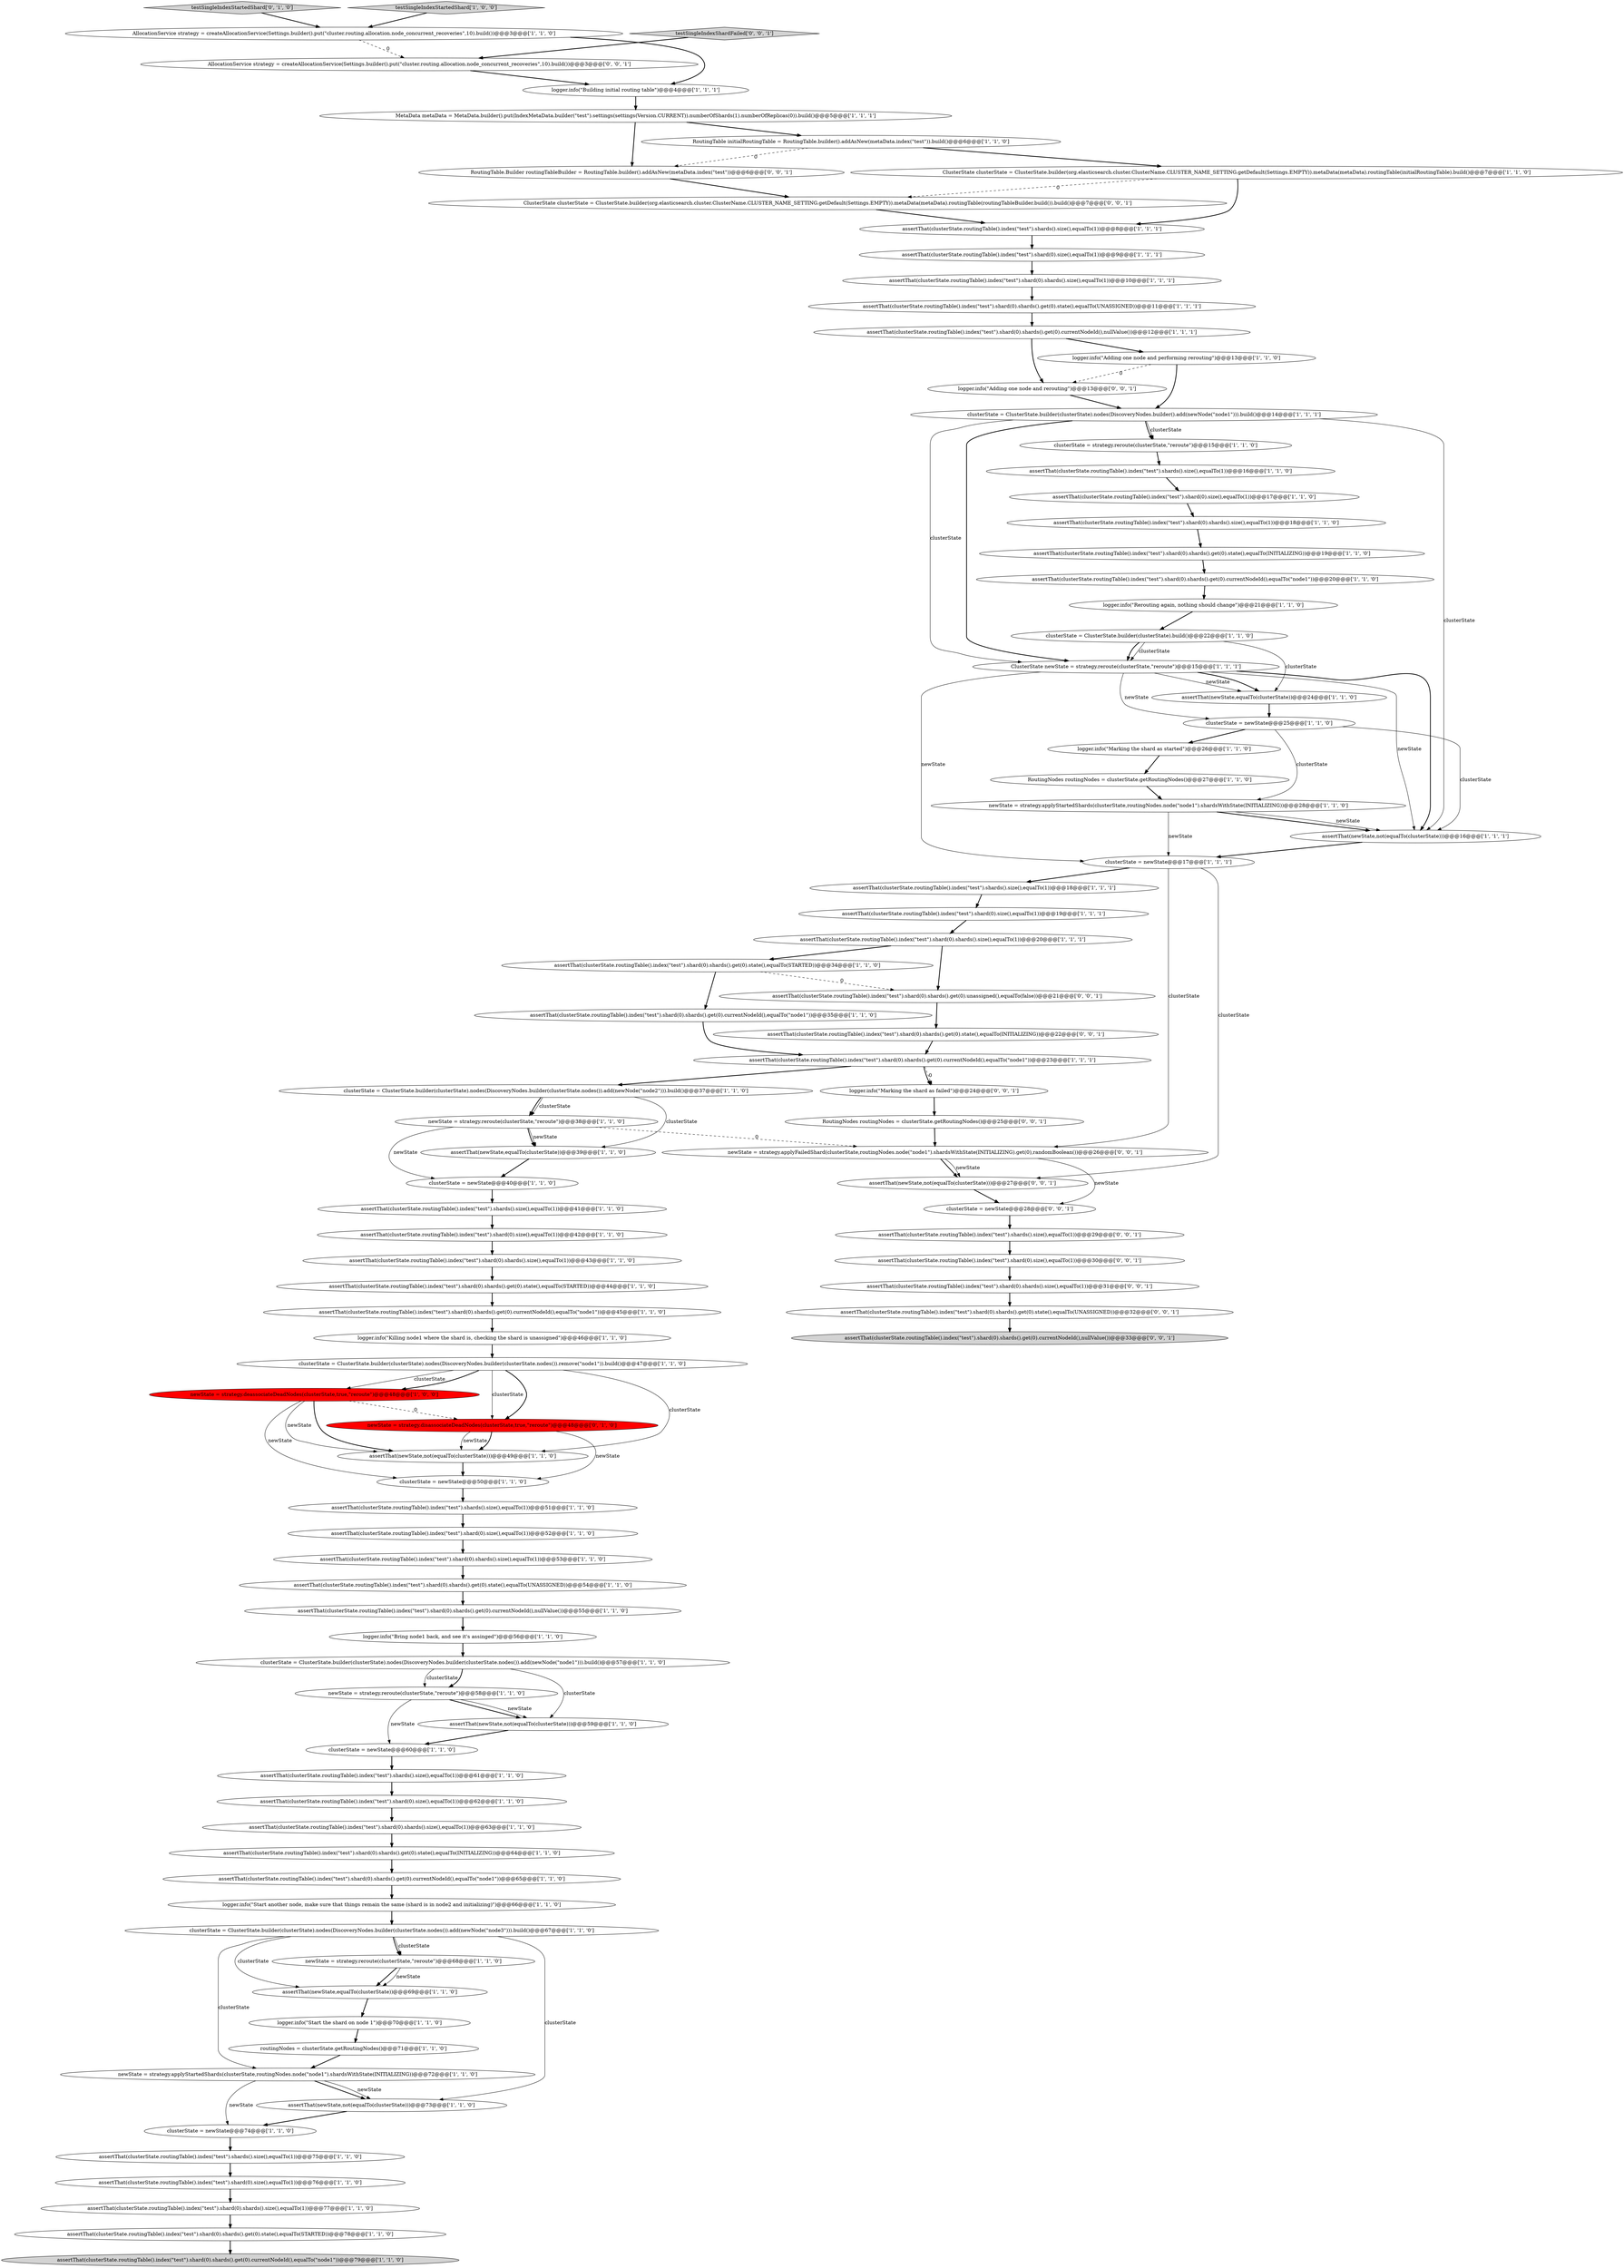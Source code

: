 digraph {
8 [style = filled, label = "clusterState = ClusterState.builder(clusterState).nodes(DiscoveryNodes.builder(clusterState.nodes()).add(newNode(\"node2\"))).build()@@@37@@@['1', '1', '0']", fillcolor = white, shape = ellipse image = "AAA0AAABBB1BBB"];
69 [style = filled, label = "assertThat(clusterState.routingTable().index(\"test\").shard(0).shards().get(0).currentNodeId(),equalTo(\"node1\"))@@@23@@@['1', '1', '1']", fillcolor = white, shape = ellipse image = "AAA0AAABBB1BBB"];
27 [style = filled, label = "assertThat(clusterState.routingTable().index(\"test\").shard(0).size(),equalTo(1))@@@76@@@['1', '1', '0']", fillcolor = white, shape = ellipse image = "AAA0AAABBB1BBB"];
32 [style = filled, label = "assertThat(clusterState.routingTable().index(\"test\").shard(0).shards().get(0).state(),equalTo(INITIALIZING))@@@64@@@['1', '1', '0']", fillcolor = white, shape = ellipse image = "AAA0AAABBB1BBB"];
11 [style = filled, label = "newState = strategy.reroute(clusterState,\"reroute\")@@@38@@@['1', '1', '0']", fillcolor = white, shape = ellipse image = "AAA0AAABBB1BBB"];
10 [style = filled, label = "logger.info(\"Marking the shard as started\")@@@26@@@['1', '1', '0']", fillcolor = white, shape = ellipse image = "AAA0AAABBB1BBB"];
58 [style = filled, label = "ClusterState newState = strategy.reroute(clusterState,\"reroute\")@@@15@@@['1', '1', '1']", fillcolor = white, shape = ellipse image = "AAA0AAABBB1BBB"];
77 [style = filled, label = "clusterState = ClusterState.builder(clusterState).nodes(DiscoveryNodes.builder(clusterState.nodes()).add(newNode(\"node1\"))).build()@@@57@@@['1', '1', '0']", fillcolor = white, shape = ellipse image = "AAA0AAABBB1BBB"];
91 [style = filled, label = "assertThat(clusterState.routingTable().index(\"test\").shard(0).shards().get(0).unassigned(),equalTo(false))@@@21@@@['0', '0', '1']", fillcolor = white, shape = ellipse image = "AAA0AAABBB3BBB"];
78 [style = filled, label = "testSingleIndexStartedShard['0', '1', '0']", fillcolor = lightgray, shape = diamond image = "AAA0AAABBB2BBB"];
14 [style = filled, label = "assertThat(clusterState.routingTable().index(\"test\").shard(0).shards().get(0).state(),equalTo(STARTED))@@@78@@@['1', '1', '0']", fillcolor = white, shape = ellipse image = "AAA0AAABBB1BBB"];
61 [style = filled, label = "assertThat(clusterState.routingTable().index(\"test\").shard(0).size(),equalTo(1))@@@19@@@['1', '1', '1']", fillcolor = white, shape = ellipse image = "AAA0AAABBB1BBB"];
85 [style = filled, label = "assertThat(newState,not(equalTo(clusterState)))@@@27@@@['0', '0', '1']", fillcolor = white, shape = ellipse image = "AAA0AAABBB3BBB"];
40 [style = filled, label = "clusterState = ClusterState.builder(clusterState).nodes(DiscoveryNodes.builder(clusterState.nodes()).add(newNode(\"node3\"))).build()@@@67@@@['1', '1', '0']", fillcolor = white, shape = ellipse image = "AAA0AAABBB1BBB"];
83 [style = filled, label = "AllocationService strategy = createAllocationService(Settings.builder().put(\"cluster.routing.allocation.node_concurrent_recoveries\",10).build())@@@3@@@['0', '0', '1']", fillcolor = white, shape = ellipse image = "AAA0AAABBB3BBB"];
2 [style = filled, label = "newState = strategy.reroute(clusterState,\"reroute\")@@@58@@@['1', '1', '0']", fillcolor = white, shape = ellipse image = "AAA0AAABBB1BBB"];
34 [style = filled, label = "assertThat(clusterState.routingTable().index(\"test\").shards().size(),equalTo(1))@@@75@@@['1', '1', '0']", fillcolor = white, shape = ellipse image = "AAA0AAABBB1BBB"];
9 [style = filled, label = "newState = strategy.applyStartedShards(clusterState,routingNodes.node(\"node1\").shardsWithState(INITIALIZING))@@@72@@@['1', '1', '0']", fillcolor = white, shape = ellipse image = "AAA0AAABBB1BBB"];
12 [style = filled, label = "assertThat(clusterState.routingTable().index(\"test\").shard(0).size(),equalTo(1))@@@9@@@['1', '1', '1']", fillcolor = white, shape = ellipse image = "AAA0AAABBB1BBB"];
60 [style = filled, label = "assertThat(clusterState.routingTable().index(\"test\").shard(0).shards().get(0).state(),equalTo(UNASSIGNED))@@@54@@@['1', '1', '0']", fillcolor = white, shape = ellipse image = "AAA0AAABBB1BBB"];
17 [style = filled, label = "assertThat(clusterState.routingTable().index(\"test\").shard(0).shards().get(0).state(),equalTo(STARTED))@@@34@@@['1', '1', '0']", fillcolor = white, shape = ellipse image = "AAA0AAABBB1BBB"];
86 [style = filled, label = "logger.info(\"Adding one node and rerouting\")@@@13@@@['0', '0', '1']", fillcolor = white, shape = ellipse image = "AAA0AAABBB3BBB"];
90 [style = filled, label = "assertThat(clusterState.routingTable().index(\"test\").shard(0).shards().get(0).state(),equalTo(UNASSIGNED))@@@32@@@['0', '0', '1']", fillcolor = white, shape = ellipse image = "AAA0AAABBB3BBB"];
38 [style = filled, label = "AllocationService strategy = createAllocationService(Settings.builder().put(\"cluster.routing.allocation.node_concurrent_recoveries\",10).build())@@@3@@@['1', '1', '0']", fillcolor = white, shape = ellipse image = "AAA0AAABBB1BBB"];
73 [style = filled, label = "assertThat(clusterState.routingTable().index(\"test\").shard(0).shards().get(0).currentNodeId(),nullValue())@@@12@@@['1', '1', '1']", fillcolor = white, shape = ellipse image = "AAA0AAABBB1BBB"];
52 [style = filled, label = "clusterState = strategy.reroute(clusterState,\"reroute\")@@@15@@@['1', '1', '0']", fillcolor = white, shape = ellipse image = "AAA0AAABBB1BBB"];
3 [style = filled, label = "assertThat(newState,equalTo(clusterState))@@@24@@@['1', '1', '0']", fillcolor = white, shape = ellipse image = "AAA0AAABBB1BBB"];
64 [style = filled, label = "RoutingNodes routingNodes = clusterState.getRoutingNodes()@@@27@@@['1', '1', '0']", fillcolor = white, shape = ellipse image = "AAA0AAABBB1BBB"];
92 [style = filled, label = "testSingleIndexShardFailed['0', '0', '1']", fillcolor = lightgray, shape = diamond image = "AAA0AAABBB3BBB"];
46 [style = filled, label = "newState = strategy.deassociateDeadNodes(clusterState,true,\"reroute\")@@@48@@@['1', '0', '0']", fillcolor = red, shape = ellipse image = "AAA1AAABBB1BBB"];
37 [style = filled, label = "assertThat(clusterState.routingTable().index(\"test\").shard(0).size(),equalTo(1))@@@62@@@['1', '1', '0']", fillcolor = white, shape = ellipse image = "AAA0AAABBB1BBB"];
84 [style = filled, label = "ClusterState clusterState = ClusterState.builder(org.elasticsearch.cluster.ClusterName.CLUSTER_NAME_SETTING.getDefault(Settings.EMPTY)).metaData(metaData).routingTable(routingTableBuilder.build()).build()@@@7@@@['0', '0', '1']", fillcolor = white, shape = ellipse image = "AAA0AAABBB3BBB"];
6 [style = filled, label = "logger.info(\"Building initial routing table\")@@@4@@@['1', '1', '1']", fillcolor = white, shape = ellipse image = "AAA0AAABBB1BBB"];
1 [style = filled, label = "assertThat(newState,equalTo(clusterState))@@@69@@@['1', '1', '0']", fillcolor = white, shape = ellipse image = "AAA0AAABBB1BBB"];
74 [style = filled, label = "assertThat(newState,equalTo(clusterState))@@@39@@@['1', '1', '0']", fillcolor = white, shape = ellipse image = "AAA0AAABBB1BBB"];
81 [style = filled, label = "RoutingNodes routingNodes = clusterState.getRoutingNodes()@@@25@@@['0', '0', '1']", fillcolor = white, shape = ellipse image = "AAA0AAABBB3BBB"];
0 [style = filled, label = "logger.info(\"Adding one node and performing rerouting\")@@@13@@@['1', '1', '0']", fillcolor = white, shape = ellipse image = "AAA0AAABBB1BBB"];
7 [style = filled, label = "assertThat(clusterState.routingTable().index(\"test\").shards().size(),equalTo(1))@@@18@@@['1', '1', '1']", fillcolor = white, shape = ellipse image = "AAA0AAABBB1BBB"];
75 [style = filled, label = "logger.info(\"Start another node, make sure that things remain the same (shard is in node2 and initializing)\")@@@66@@@['1', '1', '0']", fillcolor = white, shape = ellipse image = "AAA0AAABBB1BBB"];
62 [style = filled, label = "MetaData metaData = MetaData.builder().put(IndexMetaData.builder(\"test\").settings(settings(Version.CURRENT)).numberOfShards(1).numberOfReplicas(0)).build()@@@5@@@['1', '1', '1']", fillcolor = white, shape = ellipse image = "AAA0AAABBB1BBB"];
94 [style = filled, label = "RoutingTable.Builder routingTableBuilder = RoutingTable.builder().addAsNew(metaData.index(\"test\"))@@@6@@@['0', '0', '1']", fillcolor = white, shape = ellipse image = "AAA0AAABBB3BBB"];
96 [style = filled, label = "assertThat(clusterState.routingTable().index(\"test\").shard(0).shards().get(0).currentNodeId(),nullValue())@@@33@@@['0', '0', '1']", fillcolor = lightgray, shape = ellipse image = "AAA0AAABBB3BBB"];
48 [style = filled, label = "logger.info(\"Start the shard on node 1\")@@@70@@@['1', '1', '0']", fillcolor = white, shape = ellipse image = "AAA0AAABBB1BBB"];
25 [style = filled, label = "assertThat(clusterState.routingTable().index(\"test\").shard(0).shards().size(),equalTo(1))@@@10@@@['1', '1', '1']", fillcolor = white, shape = ellipse image = "AAA0AAABBB1BBB"];
31 [style = filled, label = "clusterState = newState@@@60@@@['1', '1', '0']", fillcolor = white, shape = ellipse image = "AAA0AAABBB1BBB"];
53 [style = filled, label = "assertThat(newState,not(equalTo(clusterState)))@@@49@@@['1', '1', '0']", fillcolor = white, shape = ellipse image = "AAA0AAABBB1BBB"];
88 [style = filled, label = "assertThat(clusterState.routingTable().index(\"test\").shard(0).size(),equalTo(1))@@@30@@@['0', '0', '1']", fillcolor = white, shape = ellipse image = "AAA0AAABBB3BBB"];
20 [style = filled, label = "clusterState = newState@@@74@@@['1', '1', '0']", fillcolor = white, shape = ellipse image = "AAA0AAABBB1BBB"];
21 [style = filled, label = "clusterState = ClusterState.builder(clusterState).nodes(DiscoveryNodes.builder().add(newNode(\"node1\"))).build()@@@14@@@['1', '1', '1']", fillcolor = white, shape = ellipse image = "AAA0AAABBB1BBB"];
28 [style = filled, label = "assertThat(clusterState.routingTable().index(\"test\").shard(0).shards().size(),equalTo(1))@@@63@@@['1', '1', '0']", fillcolor = white, shape = ellipse image = "AAA0AAABBB1BBB"];
15 [style = filled, label = "assertThat(clusterState.routingTable().index(\"test\").shard(0).shards().get(0).currentNodeId(),equalTo(\"node1\"))@@@35@@@['1', '1', '0']", fillcolor = white, shape = ellipse image = "AAA0AAABBB1BBB"];
36 [style = filled, label = "assertThat(clusterState.routingTable().index(\"test\").shards().size(),equalTo(1))@@@51@@@['1', '1', '0']", fillcolor = white, shape = ellipse image = "AAA0AAABBB1BBB"];
43 [style = filled, label = "assertThat(clusterState.routingTable().index(\"test\").shard(0).shards().size(),equalTo(1))@@@43@@@['1', '1', '0']", fillcolor = white, shape = ellipse image = "AAA0AAABBB1BBB"];
44 [style = filled, label = "logger.info(\"Killing node1 where the shard is, checking the shard is unassigned\")@@@46@@@['1', '1', '0']", fillcolor = white, shape = ellipse image = "AAA0AAABBB1BBB"];
45 [style = filled, label = "assertThat(clusterState.routingTable().index(\"test\").shard(0).shards().get(0).currentNodeId(),equalTo(\"node1\"))@@@45@@@['1', '1', '0']", fillcolor = white, shape = ellipse image = "AAA0AAABBB1BBB"];
19 [style = filled, label = "assertThat(clusterState.routingTable().index(\"test\").shard(0).shards().size(),equalTo(1))@@@18@@@['1', '1', '0']", fillcolor = white, shape = ellipse image = "AAA0AAABBB1BBB"];
49 [style = filled, label = "assertThat(clusterState.routingTable().index(\"test\").shard(0).shards().get(0).state(),equalTo(UNASSIGNED))@@@11@@@['1', '1', '1']", fillcolor = white, shape = ellipse image = "AAA0AAABBB1BBB"];
33 [style = filled, label = "assertThat(clusterState.routingTable().index(\"test\").shard(0).shards().get(0).state(),equalTo(INITIALIZING))@@@19@@@['1', '1', '0']", fillcolor = white, shape = ellipse image = "AAA0AAABBB1BBB"];
79 [style = filled, label = "newState = strategy.disassociateDeadNodes(clusterState,true,\"reroute\")@@@48@@@['0', '1', '0']", fillcolor = red, shape = ellipse image = "AAA1AAABBB2BBB"];
24 [style = filled, label = "newState = strategy.reroute(clusterState,\"reroute\")@@@68@@@['1', '1', '0']", fillcolor = white, shape = ellipse image = "AAA0AAABBB1BBB"];
47 [style = filled, label = "RoutingTable initialRoutingTable = RoutingTable.builder().addAsNew(metaData.index(\"test\")).build()@@@6@@@['1', '1', '0']", fillcolor = white, shape = ellipse image = "AAA0AAABBB1BBB"];
68 [style = filled, label = "clusterState = ClusterState.builder(clusterState).nodes(DiscoveryNodes.builder(clusterState.nodes()).remove(\"node1\")).build()@@@47@@@['1', '1', '0']", fillcolor = white, shape = ellipse image = "AAA0AAABBB1BBB"];
51 [style = filled, label = "assertThat(clusterState.routingTable().index(\"test\").shard(0).shards().get(0).currentNodeId(),equalTo(\"node1\"))@@@20@@@['1', '1', '0']", fillcolor = white, shape = ellipse image = "AAA0AAABBB1BBB"];
72 [style = filled, label = "assertThat(clusterState.routingTable().index(\"test\").shards().size(),equalTo(1))@@@8@@@['1', '1', '1']", fillcolor = white, shape = ellipse image = "AAA0AAABBB1BBB"];
42 [style = filled, label = "testSingleIndexStartedShard['1', '0', '0']", fillcolor = lightgray, shape = diamond image = "AAA0AAABBB1BBB"];
41 [style = filled, label = "assertThat(clusterState.routingTable().index(\"test\").shard(0).size(),equalTo(1))@@@42@@@['1', '1', '0']", fillcolor = white, shape = ellipse image = "AAA0AAABBB1BBB"];
57 [style = filled, label = "logger.info(\"Bring node1 back, and see it's assinged\")@@@56@@@['1', '1', '0']", fillcolor = white, shape = ellipse image = "AAA0AAABBB1BBB"];
56 [style = filled, label = "clusterState = newState@@@50@@@['1', '1', '0']", fillcolor = white, shape = ellipse image = "AAA0AAABBB1BBB"];
95 [style = filled, label = "assertThat(clusterState.routingTable().index(\"test\").shard(0).shards().size(),equalTo(1))@@@31@@@['0', '0', '1']", fillcolor = white, shape = ellipse image = "AAA0AAABBB3BBB"];
54 [style = filled, label = "assertThat(newState,not(equalTo(clusterState)))@@@59@@@['1', '1', '0']", fillcolor = white, shape = ellipse image = "AAA0AAABBB1BBB"];
63 [style = filled, label = "assertThat(newState,not(equalTo(clusterState)))@@@73@@@['1', '1', '0']", fillcolor = white, shape = ellipse image = "AAA0AAABBB1BBB"];
5 [style = filled, label = "clusterState = newState@@@25@@@['1', '1', '0']", fillcolor = white, shape = ellipse image = "AAA0AAABBB1BBB"];
4 [style = filled, label = "assertThat(clusterState.routingTable().index(\"test\").shard(0).shards().get(0).currentNodeId(),equalTo(\"node1\"))@@@79@@@['1', '1', '0']", fillcolor = lightgray, shape = ellipse image = "AAA0AAABBB1BBB"];
35 [style = filled, label = "ClusterState clusterState = ClusterState.builder(org.elasticsearch.cluster.ClusterName.CLUSTER_NAME_SETTING.getDefault(Settings.EMPTY)).metaData(metaData).routingTable(initialRoutingTable).build()@@@7@@@['1', '1', '0']", fillcolor = white, shape = ellipse image = "AAA0AAABBB1BBB"];
82 [style = filled, label = "newState = strategy.applyFailedShard(clusterState,routingNodes.node(\"node1\").shardsWithState(INITIALIZING).get(0),randomBoolean())@@@26@@@['0', '0', '1']", fillcolor = white, shape = ellipse image = "AAA0AAABBB3BBB"];
13 [style = filled, label = "assertThat(clusterState.routingTable().index(\"test\").shard(0).size(),equalTo(1))@@@17@@@['1', '1', '0']", fillcolor = white, shape = ellipse image = "AAA0AAABBB1BBB"];
89 [style = filled, label = "assertThat(clusterState.routingTable().index(\"test\").shard(0).shards().get(0).state(),equalTo(INITIALIZING))@@@22@@@['0', '0', '1']", fillcolor = white, shape = ellipse image = "AAA0AAABBB3BBB"];
16 [style = filled, label = "assertThat(clusterState.routingTable().index(\"test\").shards().size(),equalTo(1))@@@61@@@['1', '1', '0']", fillcolor = white, shape = ellipse image = "AAA0AAABBB1BBB"];
18 [style = filled, label = "assertThat(clusterState.routingTable().index(\"test\").shards().size(),equalTo(1))@@@16@@@['1', '1', '0']", fillcolor = white, shape = ellipse image = "AAA0AAABBB1BBB"];
30 [style = filled, label = "clusterState = newState@@@17@@@['1', '1', '1']", fillcolor = white, shape = ellipse image = "AAA0AAABBB1BBB"];
87 [style = filled, label = "logger.info(\"Marking the shard as failed\")@@@24@@@['0', '0', '1']", fillcolor = white, shape = ellipse image = "AAA0AAABBB3BBB"];
23 [style = filled, label = "assertThat(clusterState.routingTable().index(\"test\").shard(0).shards().get(0).currentNodeId(),nullValue())@@@55@@@['1', '1', '0']", fillcolor = white, shape = ellipse image = "AAA0AAABBB1BBB"];
50 [style = filled, label = "assertThat(clusterState.routingTable().index(\"test\").shard(0).shards().size(),equalTo(1))@@@20@@@['1', '1', '1']", fillcolor = white, shape = ellipse image = "AAA0AAABBB1BBB"];
80 [style = filled, label = "assertThat(clusterState.routingTable().index(\"test\").shards().size(),equalTo(1))@@@29@@@['0', '0', '1']", fillcolor = white, shape = ellipse image = "AAA0AAABBB3BBB"];
76 [style = filled, label = "assertThat(clusterState.routingTable().index(\"test\").shard(0).shards().size(),equalTo(1))@@@53@@@['1', '1', '0']", fillcolor = white, shape = ellipse image = "AAA0AAABBB1BBB"];
26 [style = filled, label = "clusterState = ClusterState.builder(clusterState).build()@@@22@@@['1', '1', '0']", fillcolor = white, shape = ellipse image = "AAA0AAABBB1BBB"];
55 [style = filled, label = "routingNodes = clusterState.getRoutingNodes()@@@71@@@['1', '1', '0']", fillcolor = white, shape = ellipse image = "AAA0AAABBB1BBB"];
67 [style = filled, label = "assertThat(clusterState.routingTable().index(\"test\").shard(0).shards().get(0).state(),equalTo(STARTED))@@@44@@@['1', '1', '0']", fillcolor = white, shape = ellipse image = "AAA0AAABBB1BBB"];
70 [style = filled, label = "assertThat(clusterState.routingTable().index(\"test\").shard(0).shards().size(),equalTo(1))@@@77@@@['1', '1', '0']", fillcolor = white, shape = ellipse image = "AAA0AAABBB1BBB"];
93 [style = filled, label = "clusterState = newState@@@28@@@['0', '0', '1']", fillcolor = white, shape = ellipse image = "AAA0AAABBB3BBB"];
22 [style = filled, label = "clusterState = newState@@@40@@@['1', '1', '0']", fillcolor = white, shape = ellipse image = "AAA0AAABBB1BBB"];
65 [style = filled, label = "assertThat(clusterState.routingTable().index(\"test\").shard(0).size(),equalTo(1))@@@52@@@['1', '1', '0']", fillcolor = white, shape = ellipse image = "AAA0AAABBB1BBB"];
66 [style = filled, label = "newState = strategy.applyStartedShards(clusterState,routingNodes.node(\"node1\").shardsWithState(INITIALIZING))@@@28@@@['1', '1', '0']", fillcolor = white, shape = ellipse image = "AAA0AAABBB1BBB"];
29 [style = filled, label = "assertThat(clusterState.routingTable().index(\"test\").shard(0).shards().get(0).currentNodeId(),equalTo(\"node1\"))@@@65@@@['1', '1', '0']", fillcolor = white, shape = ellipse image = "AAA0AAABBB1BBB"];
59 [style = filled, label = "logger.info(\"Rerouting again, nothing should change\")@@@21@@@['1', '1', '0']", fillcolor = white, shape = ellipse image = "AAA0AAABBB1BBB"];
71 [style = filled, label = "assertThat(newState,not(equalTo(clusterState)))@@@16@@@['1', '1', '1']", fillcolor = white, shape = ellipse image = "AAA0AAABBB1BBB"];
39 [style = filled, label = "assertThat(clusterState.routingTable().index(\"test\").shards().size(),equalTo(1))@@@41@@@['1', '1', '0']", fillcolor = white, shape = ellipse image = "AAA0AAABBB1BBB"];
25->49 [style = bold, label=""];
71->30 [style = bold, label=""];
74->22 [style = bold, label=""];
16->37 [style = bold, label=""];
68->46 [style = solid, label="clusterState"];
37->28 [style = bold, label=""];
77->54 [style = solid, label="clusterState"];
21->58 [style = solid, label="clusterState"];
40->1 [style = solid, label="clusterState"];
21->58 [style = bold, label=""];
58->3 [style = solid, label="newState"];
63->20 [style = bold, label=""];
21->52 [style = bold, label=""];
82->85 [style = bold, label=""];
58->3 [style = bold, label=""];
21->52 [style = solid, label="clusterState"];
23->57 [style = bold, label=""];
9->63 [style = bold, label=""];
3->5 [style = bold, label=""];
76->60 [style = bold, label=""];
83->6 [style = bold, label=""];
8->74 [style = solid, label="clusterState"];
26->3 [style = solid, label="clusterState"];
46->53 [style = solid, label="newState"];
50->91 [style = bold, label=""];
88->95 [style = bold, label=""];
0->86 [style = dashed, label="0"];
5->71 [style = solid, label="clusterState"];
40->24 [style = bold, label=""];
69->8 [style = bold, label=""];
6->62 [style = bold, label=""];
8->11 [style = bold, label=""];
59->26 [style = bold, label=""];
60->23 [style = bold, label=""];
5->10 [style = bold, label=""];
47->94 [style = dashed, label="0"];
58->30 [style = solid, label="newState"];
10->64 [style = bold, label=""];
69->87 [style = bold, label=""];
78->38 [style = bold, label=""];
20->34 [style = bold, label=""];
65->76 [style = bold, label=""];
40->9 [style = solid, label="clusterState"];
0->21 [style = bold, label=""];
90->96 [style = bold, label=""];
79->53 [style = solid, label="newState"];
43->67 [style = bold, label=""];
84->72 [style = bold, label=""];
11->82 [style = dashed, label="0"];
86->21 [style = bold, label=""];
49->73 [style = bold, label=""];
38->6 [style = bold, label=""];
85->93 [style = bold, label=""];
2->31 [style = solid, label="newState"];
21->71 [style = solid, label="clusterState"];
52->18 [style = bold, label=""];
81->82 [style = bold, label=""];
30->7 [style = bold, label=""];
48->55 [style = bold, label=""];
44->68 [style = bold, label=""];
66->71 [style = bold, label=""];
64->66 [style = bold, label=""];
17->15 [style = bold, label=""];
80->88 [style = bold, label=""];
30->85 [style = solid, label="clusterState"];
39->41 [style = bold, label=""];
53->56 [style = bold, label=""];
79->56 [style = solid, label="newState"];
41->43 [style = bold, label=""];
67->45 [style = bold, label=""];
27->70 [style = bold, label=""];
42->38 [style = bold, label=""];
58->5 [style = solid, label="newState"];
9->20 [style = solid, label="newState"];
55->9 [style = bold, label=""];
14->4 [style = bold, label=""];
11->74 [style = bold, label=""];
19->33 [style = bold, label=""];
82->93 [style = solid, label="newState"];
69->87 [style = dashed, label="0"];
56->36 [style = bold, label=""];
91->89 [style = bold, label=""];
68->79 [style = solid, label="clusterState"];
70->14 [style = bold, label=""];
75->40 [style = bold, label=""];
68->79 [style = bold, label=""];
1->48 [style = bold, label=""];
77->2 [style = solid, label="clusterState"];
50->17 [style = bold, label=""];
72->12 [style = bold, label=""];
93->80 [style = bold, label=""];
87->81 [style = bold, label=""];
95->90 [style = bold, label=""];
66->71 [style = solid, label="newState"];
11->22 [style = solid, label="newState"];
82->85 [style = solid, label="newState"];
45->44 [style = bold, label=""];
57->77 [style = bold, label=""];
28->32 [style = bold, label=""];
92->83 [style = bold, label=""];
73->0 [style = bold, label=""];
13->19 [style = bold, label=""];
58->71 [style = solid, label="newState"];
8->11 [style = solid, label="clusterState"];
9->63 [style = solid, label="newState"];
22->39 [style = bold, label=""];
2->54 [style = bold, label=""];
62->47 [style = bold, label=""];
24->1 [style = bold, label=""];
38->83 [style = dashed, label="0"];
79->53 [style = bold, label=""];
66->30 [style = solid, label="newState"];
58->71 [style = bold, label=""];
40->63 [style = solid, label="clusterState"];
26->58 [style = bold, label=""];
94->84 [style = bold, label=""];
40->24 [style = solid, label="clusterState"];
29->75 [style = bold, label=""];
68->46 [style = bold, label=""];
46->56 [style = solid, label="newState"];
89->69 [style = bold, label=""];
31->16 [style = bold, label=""];
15->69 [style = bold, label=""];
46->53 [style = bold, label=""];
24->1 [style = solid, label="newState"];
62->94 [style = bold, label=""];
68->53 [style = solid, label="clusterState"];
47->35 [style = bold, label=""];
51->59 [style = bold, label=""];
32->29 [style = bold, label=""];
73->86 [style = bold, label=""];
77->2 [style = bold, label=""];
2->54 [style = solid, label="newState"];
46->79 [style = dashed, label="0"];
11->74 [style = solid, label="newState"];
5->66 [style = solid, label="clusterState"];
33->51 [style = bold, label=""];
54->31 [style = bold, label=""];
12->25 [style = bold, label=""];
35->84 [style = dashed, label="0"];
61->50 [style = bold, label=""];
18->13 [style = bold, label=""];
35->72 [style = bold, label=""];
7->61 [style = bold, label=""];
26->58 [style = solid, label="clusterState"];
36->65 [style = bold, label=""];
30->82 [style = solid, label="clusterState"];
34->27 [style = bold, label=""];
17->91 [style = dashed, label="0"];
}
